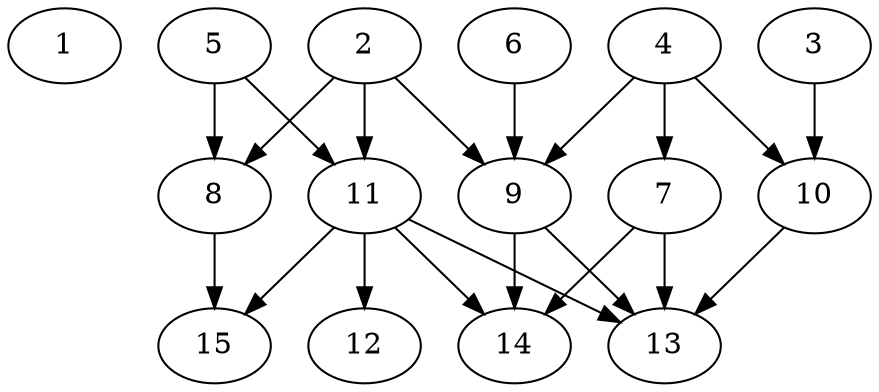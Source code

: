 // DAG automatically generated by daggen at Thu Oct  3 13:59:25 2019
// ./daggen --dot -n 15 --ccr 0.4 --fat 0.7 --regular 0.9 --density 0.7 --mindata 5242880 --maxdata 52428800 
digraph G {
  1 [size="44144640", alpha="0.19", expect_size="17657856"] 
  2 [size="80506880", alpha="0.04", expect_size="32202752"] 
  2 -> 8 [size ="32202752"]
  2 -> 9 [size ="32202752"]
  2 -> 11 [size ="32202752"]
  3 [size="42155520", alpha="0.07", expect_size="16862208"] 
  3 -> 10 [size ="16862208"]
  4 [size="31165440", alpha="0.19", expect_size="12466176"] 
  4 -> 7 [size ="12466176"]
  4 -> 9 [size ="12466176"]
  4 -> 10 [size ="12466176"]
  5 [size="117355520", alpha="0.09", expect_size="46942208"] 
  5 -> 8 [size ="46942208"]
  5 -> 11 [size ="46942208"]
  6 [size="53511680", alpha="0.17", expect_size="21404672"] 
  6 -> 9 [size ="21404672"]
  7 [size="74119680", alpha="0.08", expect_size="29647872"] 
  7 -> 13 [size ="29647872"]
  7 -> 14 [size ="29647872"]
  8 [size="31749120", alpha="0.06", expect_size="12699648"] 
  8 -> 15 [size ="12699648"]
  9 [size="106846720", alpha="0.00", expect_size="42738688"] 
  9 -> 13 [size ="42738688"]
  9 -> 14 [size ="42738688"]
  10 [size="38937600", alpha="0.09", expect_size="15575040"] 
  10 -> 13 [size ="15575040"]
  11 [size="102028800", alpha="0.13", expect_size="40811520"] 
  11 -> 12 [size ="40811520"]
  11 -> 13 [size ="40811520"]
  11 -> 14 [size ="40811520"]
  11 -> 15 [size ="40811520"]
  12 [size="95178240", alpha="0.05", expect_size="38071296"] 
  13 [size="116357120", alpha="0.15", expect_size="46542848"] 
  14 [size="40709120", alpha="0.08", expect_size="16283648"] 
  15 [size="37155840", alpha="0.16", expect_size="14862336"] 
}
